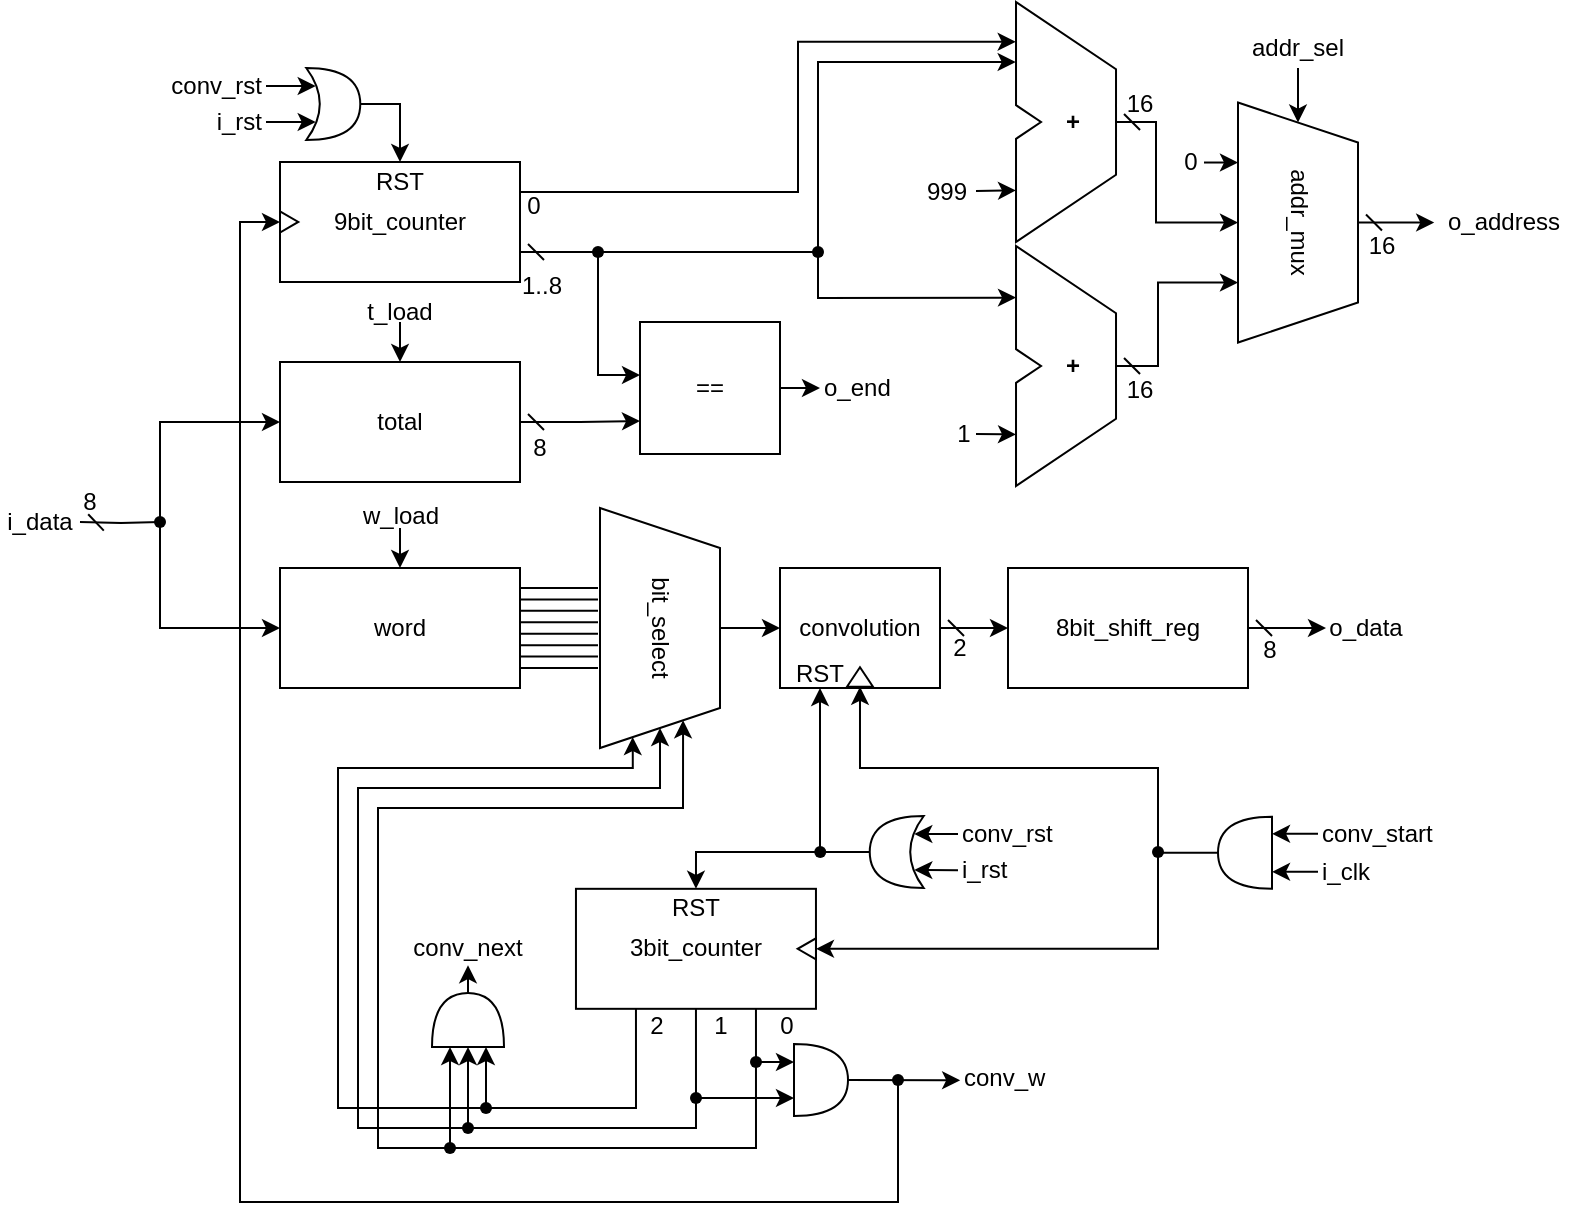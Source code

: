 <mxfile version="16.5.1" type="device" pages="2"><diagram id="H4VAgWWVeAUZoj3Tikvj" name="Datapath"><mxGraphModel dx="1886" dy="929" grid="1" gridSize="10" guides="1" tooltips="1" connect="1" arrows="1" fold="1" page="1" pageScale="1" pageWidth="1169" pageHeight="827" math="0" shadow="0"><root><mxCell id="t_H6dL8Vl4oUM1RxUbym-0"/><mxCell id="t_H6dL8Vl4oUM1RxUbym-1" parent="t_H6dL8Vl4oUM1RxUbym-0"/><mxCell id="ZTVoT3UveNZGkRPQj7ju-9" style="edgeStyle=orthogonalEdgeStyle;rounded=0;orthogonalLoop=1;jettySize=auto;html=1;exitX=1;exitY=0.5;exitDx=0;exitDy=0;exitPerimeter=0;entryX=0.75;entryY=1;entryDx=0;entryDy=0;startArrow=dash;startFill=0;" parent="t_H6dL8Vl4oUM1RxUbym-1" source="N_eZsPoS-rUB6vPYUfoV-50" target="N_eZsPoS-rUB6vPYUfoV-67" edge="1"><mxGeometry relative="1" as="geometry"><Array as="points"><mxPoint x="700" y="462"/><mxPoint x="700" y="420"/></Array></mxGeometry></mxCell><mxCell id="N_eZsPoS-rUB6vPYUfoV-50" value="+" style="shape=stencil(rZTtDoIgFIavhr+NDy3/Nqr7IKNkETgwq7sPxVpqupQ253beow8fe3YAoTZjOQcYZoBsAMYIQvd29c3XUVMym/O08FnJjGB7yX3HFkaf+U0cigYhVMaNKKou2QK4dt9UD6GpVspBhFa21fnoOxgTyv0L7x7WLP9oVQDv5gIWGMXhkFUSDEEzAIu4s49kOZ2CumfB4YwZt9FF4OQfF4Ki7xRCXTLkH6F7lp5PRl/V4evaOavc7jVe7Ysu+SxjXwAp1CAgItMJqI2IgzcRr0IJ77kyBRG1GeOm/oQYt+ztmtSWj7jo8p4SdTrgEaFHbfiIYEchpZ+jQ+72AHXqh3cdPAE=);whiteSpace=wrap;html=1;spacingLeft=7;fontStyle=1;rotation=0;" parent="t_H6dL8Vl4oUM1RxUbym-1" vertex="1"><mxGeometry x="629.01" y="402" width="50" height="120" as="geometry"/></mxCell><mxCell id="N_eZsPoS-rUB6vPYUfoV-58" value="1" style="text;html=1;strokeColor=none;fillColor=none;align=center;verticalAlign=middle;whiteSpace=wrap;rounded=0;sketch=0;" parent="t_H6dL8Vl4oUM1RxUbym-1" vertex="1"><mxGeometry x="597" y="486" width="12" height="20" as="geometry"/></mxCell><mxCell id="FY6GpwYyWeBH02KwFRoT-124" style="edgeStyle=orthogonalEdgeStyle;rounded=0;orthogonalLoop=1;jettySize=auto;html=1;exitX=1;exitY=0.5;exitDx=0;exitDy=0;entryX=0;entryY=0.75;entryDx=0;entryDy=0;startArrow=dash;startFill=0;endArrow=classic;endFill=1;elbow=vertical;" parent="t_H6dL8Vl4oUM1RxUbym-1" source="N_eZsPoS-rUB6vPYUfoV-62" target="N_eZsPoS-rUB6vPYUfoV-132" edge="1"><mxGeometry relative="1" as="geometry"/></mxCell><mxCell id="N_eZsPoS-rUB6vPYUfoV-62" value="total" style="rounded=0;whiteSpace=wrap;html=1;sketch=0;glass=0;" parent="t_H6dL8Vl4oUM1RxUbym-1" vertex="1"><mxGeometry x="261" y="460" width="120" height="60" as="geometry"/></mxCell><mxCell id="N_eZsPoS-rUB6vPYUfoV-71" style="edgeStyle=orthogonalEdgeStyle;rounded=0;sketch=0;orthogonalLoop=1;jettySize=auto;html=1;exitX=0.5;exitY=0;exitDx=0;exitDy=0;entryX=0;entryY=0.5;entryDx=0;entryDy=0;startArrow=dash;startFill=0;endArrow=classic;endFill=1;" parent="t_H6dL8Vl4oUM1RxUbym-1" source="N_eZsPoS-rUB6vPYUfoV-67" target="N_eZsPoS-rUB6vPYUfoV-101" edge="1"><mxGeometry relative="1" as="geometry"><mxPoint x="863.13" y="345.26" as="targetPoint"/></mxGeometry></mxCell><mxCell id="N_eZsPoS-rUB6vPYUfoV-67" value="addr_mux" style="shape=trapezoid;perimeter=trapezoidPerimeter;fixedSize=1;rounded=0;sketch=0;rotation=90;html=1;whiteSpace=wrap;verticalAlign=middle;" parent="t_H6dL8Vl4oUM1RxUbym-1" vertex="1"><mxGeometry x="710" y="360.26" width="120" height="60" as="geometry"/></mxCell><mxCell id="N_eZsPoS-rUB6vPYUfoV-72" value="16" style="text;html=1;strokeColor=none;fillColor=none;align=center;verticalAlign=middle;whiteSpace=wrap;rounded=0;sketch=0;" parent="t_H6dL8Vl4oUM1RxUbym-1" vertex="1"><mxGeometry x="801.5" y="392" width="20" height="20" as="geometry"/></mxCell><mxCell id="N_eZsPoS-rUB6vPYUfoV-82" value="8" style="text;html=1;strokeColor=none;fillColor=none;align=center;verticalAlign=middle;whiteSpace=wrap;rounded=0;sketch=0;" parent="t_H6dL8Vl4oUM1RxUbym-1" vertex="1"><mxGeometry x="161" y="520" width="10" height="20" as="geometry"/></mxCell><mxCell id="BcXsJFJcy9o4sBfU8_Bw-8" style="edgeStyle=orthogonalEdgeStyle;rounded=0;orthogonalLoop=1;jettySize=auto;html=1;exitX=0.5;exitY=1;exitDx=0;exitDy=0;entryX=0.5;entryY=0;entryDx=0;entryDy=0;endArrow=classic;endFill=1;" parent="t_H6dL8Vl4oUM1RxUbym-1" source="N_eZsPoS-rUB6vPYUfoV-83" target="N_eZsPoS-rUB6vPYUfoV-62" edge="1"><mxGeometry relative="1" as="geometry"/></mxCell><mxCell id="N_eZsPoS-rUB6vPYUfoV-83" value="t_load" style="text;html=1;align=center;verticalAlign=middle;whiteSpace=wrap;rounded=0;" parent="t_H6dL8Vl4oUM1RxUbym-1" vertex="1"><mxGeometry x="291" y="430" width="60" height="10" as="geometry"/></mxCell><mxCell id="N_eZsPoS-rUB6vPYUfoV-101" value="o_address" style="text;html=1;strokeColor=none;fillColor=none;align=center;verticalAlign=middle;whiteSpace=wrap;rounded=0;sketch=0;" parent="t_H6dL8Vl4oUM1RxUbym-1" vertex="1"><mxGeometry x="838.13" y="380" width="70" height="20" as="geometry"/></mxCell><mxCell id="N_eZsPoS-rUB6vPYUfoV-107" value="" style="endArrow=classic;html=1;rounded=0;sketch=0;entryX=0;entryY=0.785;entryDx=0;entryDy=0;entryPerimeter=0;exitX=1;exitY=0.5;exitDx=0;exitDy=0;" parent="t_H6dL8Vl4oUM1RxUbym-1" source="N_eZsPoS-rUB6vPYUfoV-58" target="N_eZsPoS-rUB6vPYUfoV-50" edge="1"><mxGeometry width="50" height="50" relative="1" as="geometry"><mxPoint x="469" y="328" as="sourcePoint"/><mxPoint x="550" y="278" as="targetPoint"/></mxGeometry></mxCell><mxCell id="N_eZsPoS-rUB6vPYUfoV-112" value="word" style="rounded=0;whiteSpace=wrap;html=1;sketch=0;" parent="t_H6dL8Vl4oUM1RxUbym-1" vertex="1"><mxGeometry x="261" y="563" width="120" height="60" as="geometry"/></mxCell><mxCell id="N_eZsPoS-rUB6vPYUfoV-122" style="edgeStyle=orthogonalEdgeStyle;rounded=0;sketch=0;orthogonalLoop=1;jettySize=auto;html=1;startArrow=dash;startFill=0;endArrow=none;endFill=0;" parent="t_H6dL8Vl4oUM1RxUbym-1" edge="1"><mxGeometry relative="1" as="geometry"><mxPoint x="161" y="540" as="sourcePoint"/><mxPoint x="201" y="540" as="targetPoint"/></mxGeometry></mxCell><mxCell id="N_eZsPoS-rUB6vPYUfoV-115" value="i_data" style="text;html=1;strokeColor=none;fillColor=none;align=center;verticalAlign=middle;whiteSpace=wrap;rounded=0;sketch=0;" parent="t_H6dL8Vl4oUM1RxUbym-1" vertex="1"><mxGeometry x="121" y="530" width="40" height="20" as="geometry"/></mxCell><mxCell id="BcXsJFJcy9o4sBfU8_Bw-9" style="edgeStyle=orthogonalEdgeStyle;rounded=0;orthogonalLoop=1;jettySize=auto;html=1;exitX=0.5;exitY=1;exitDx=0;exitDy=0;entryX=0.5;entryY=0;entryDx=0;entryDy=0;endArrow=classic;endFill=1;" parent="t_H6dL8Vl4oUM1RxUbym-1" source="N_eZsPoS-rUB6vPYUfoV-116" target="N_eZsPoS-rUB6vPYUfoV-112" edge="1"><mxGeometry relative="1" as="geometry"/></mxCell><mxCell id="N_eZsPoS-rUB6vPYUfoV-116" value="w_load" style="text;html=1;align=center;verticalAlign=middle;whiteSpace=wrap;rounded=0;" parent="t_H6dL8Vl4oUM1RxUbym-1" vertex="1"><mxGeometry x="288.5" y="530" width="65" height="13" as="geometry"/></mxCell><mxCell id="N_eZsPoS-rUB6vPYUfoV-125" value="" style="endArrow=classic;html=1;rounded=0;sketch=0;entryX=0;entryY=0.5;entryDx=0;entryDy=0;edgeStyle=orthogonalEdgeStyle;" parent="t_H6dL8Vl4oUM1RxUbym-1" target="N_eZsPoS-rUB6vPYUfoV-62" edge="1"><mxGeometry width="50" height="50" relative="1" as="geometry"><mxPoint x="201" y="540" as="sourcePoint"/><mxPoint x="511" y="480" as="targetPoint"/><Array as="points"><mxPoint x="201" y="490"/></Array></mxGeometry></mxCell><mxCell id="N_eZsPoS-rUB6vPYUfoV-126" value="" style="endArrow=classic;html=1;rounded=0;sketch=0;entryX=0;entryY=0.5;entryDx=0;entryDy=0;edgeStyle=orthogonalEdgeStyle;" parent="t_H6dL8Vl4oUM1RxUbym-1" target="N_eZsPoS-rUB6vPYUfoV-112" edge="1"><mxGeometry width="50" height="50" relative="1" as="geometry"><mxPoint x="201" y="540" as="sourcePoint"/><mxPoint x="381" y="500" as="targetPoint"/><Array as="points"><mxPoint x="201" y="593"/></Array></mxGeometry></mxCell><mxCell id="N_eZsPoS-rUB6vPYUfoV-127" value="" style="ellipse;whiteSpace=wrap;html=1;aspect=fixed;rounded=0;sketch=0;strokeColor=none;connectable=0;fillColor=#000000;" parent="t_H6dL8Vl4oUM1RxUbym-1" vertex="1"><mxGeometry x="198" y="537" width="6" height="6" as="geometry"/></mxCell><mxCell id="ZTVoT3UveNZGkRPQj7ju-10" style="edgeStyle=orthogonalEdgeStyle;rounded=0;orthogonalLoop=1;jettySize=auto;html=1;exitX=1;exitY=0.5;exitDx=0;exitDy=0;entryX=0;entryY=0.5;entryDx=0;entryDy=0;startArrow=none;startFill=0;" parent="t_H6dL8Vl4oUM1RxUbym-1" source="N_eZsPoS-rUB6vPYUfoV-132" target="N_eZsPoS-rUB6vPYUfoV-136" edge="1"><mxGeometry relative="1" as="geometry"/></mxCell><mxCell id="N_eZsPoS-rUB6vPYUfoV-132" value="==" style="rounded=0;whiteSpace=wrap;html=1;sketch=0;verticalAlign=middle;align=center;spacingRight=0;spacingLeft=0;" parent="t_H6dL8Vl4oUM1RxUbym-1" vertex="1"><mxGeometry x="441" y="440" width="70" height="66" as="geometry"/></mxCell><mxCell id="N_eZsPoS-rUB6vPYUfoV-136" value="o_end" style="text;html=1;strokeColor=none;fillColor=none;align=left;verticalAlign=middle;whiteSpace=wrap;rounded=0;sketch=0;" parent="t_H6dL8Vl4oUM1RxUbym-1" vertex="1"><mxGeometry x="531" y="467" width="39.01" height="12" as="geometry"/></mxCell><mxCell id="l9-NlvAzsb2n3zg8TA1f-36" style="edgeStyle=orthogonalEdgeStyle;rounded=0;sketch=0;orthogonalLoop=1;jettySize=auto;html=1;exitX=1;exitY=0.5;exitDx=0;exitDy=0;entryX=0;entryY=0.5;entryDx=0;entryDy=0;startArrow=dash;startFill=0;" parent="t_H6dL8Vl4oUM1RxUbym-1" source="N_eZsPoS-rUB6vPYUfoV-137" target="zvbb7C-uK8oamRMj8iCS-0" edge="1"><mxGeometry relative="1" as="geometry"><mxPoint x="660.64" y="428.56" as="targetPoint"/></mxGeometry></mxCell><mxCell id="N_eZsPoS-rUB6vPYUfoV-137" value="convolution" style="rounded=0;whiteSpace=wrap;html=1;sketch=0;" parent="t_H6dL8Vl4oUM1RxUbym-1" vertex="1"><mxGeometry x="511" y="563" width="80" height="60" as="geometry"/></mxCell><mxCell id="N_eZsPoS-rUB6vPYUfoV-147" style="edgeStyle=orthogonalEdgeStyle;curved=0;rounded=1;sketch=0;orthogonalLoop=1;jettySize=auto;html=1;exitX=0.5;exitY=0;exitDx=0;exitDy=0;entryX=0;entryY=0.5;entryDx=0;entryDy=0;startArrow=none;startFill=0;" parent="t_H6dL8Vl4oUM1RxUbym-1" source="N_eZsPoS-rUB6vPYUfoV-139" target="N_eZsPoS-rUB6vPYUfoV-137" edge="1"><mxGeometry relative="1" as="geometry"/></mxCell><mxCell id="N_eZsPoS-rUB6vPYUfoV-139" value="bit_select" style="shape=trapezoid;perimeter=trapezoidPerimeter;whiteSpace=wrap;html=1;fixedSize=1;rounded=0;sketch=0;rotation=90;" parent="t_H6dL8Vl4oUM1RxUbym-1" vertex="1"><mxGeometry x="391" y="563" width="120" height="60" as="geometry"/></mxCell><mxCell id="N_eZsPoS-rUB6vPYUfoV-160" value="o_data" style="text;html=1;strokeColor=none;fillColor=none;align=center;verticalAlign=middle;whiteSpace=wrap;rounded=0;glass=0;sketch=0;rotation=0;" parent="t_H6dL8Vl4oUM1RxUbym-1" vertex="1"><mxGeometry x="784" y="586.75" width="40" height="12.5" as="geometry"/></mxCell><mxCell id="l9-NlvAzsb2n3zg8TA1f-37" value="2" style="text;html=1;strokeColor=none;fillColor=none;align=center;verticalAlign=middle;whiteSpace=wrap;rounded=0;sketch=0;" parent="t_H6dL8Vl4oUM1RxUbym-1" vertex="1"><mxGeometry x="591" y="593" width="20" height="20" as="geometry"/></mxCell><mxCell id="FY6GpwYyWeBH02KwFRoT-20" value="" style="verticalLabelPosition=bottom;shadow=0;dashed=0;align=center;html=1;verticalAlign=top;shape=mxgraph.electrical.transmission.8_line_bus;" parent="t_H6dL8Vl4oUM1RxUbym-1" vertex="1"><mxGeometry x="381" y="573" width="39" height="40" as="geometry"/></mxCell><mxCell id="BcXsJFJcy9o4sBfU8_Bw-5" style="edgeStyle=orthogonalEdgeStyle;rounded=0;orthogonalLoop=1;jettySize=auto;html=1;exitX=0;exitY=0.5;exitDx=0;exitDy=0;entryX=0;entryY=0.75;entryDx=0;entryDy=0;entryPerimeter=0;endArrow=classic;endFill=1;" parent="t_H6dL8Vl4oUM1RxUbym-1" source="FY6GpwYyWeBH02KwFRoT-24" target="QdavnZ45adX468jdsPEh-3" edge="1"><mxGeometry relative="1" as="geometry"><mxPoint x="759.99" y="694.4" as="targetPoint"/></mxGeometry></mxCell><mxCell id="FY6GpwYyWeBH02KwFRoT-24" value="conv_start" style="text;html=1;strokeColor=none;fillColor=none;align=left;verticalAlign=middle;whiteSpace=wrap;rounded=0;" parent="t_H6dL8Vl4oUM1RxUbym-1" vertex="1"><mxGeometry x="780" y="688.4" width="70" height="15" as="geometry"/></mxCell><mxCell id="FY6GpwYyWeBH02KwFRoT-106" style="edgeStyle=orthogonalEdgeStyle;rounded=0;orthogonalLoop=1;jettySize=auto;html=1;exitX=0.25;exitY=1;exitDx=0;exitDy=0;entryX=1;entryY=0.75;entryDx=0;entryDy=0;startArrow=none;startFill=0;endArrow=classic;endFill=1;elbow=vertical;" parent="t_H6dL8Vl4oUM1RxUbym-1" source="xO5H4jU_orLb0LmkwQVL-0" target="N_eZsPoS-rUB6vPYUfoV-139" edge="1"><mxGeometry relative="1" as="geometry"><mxPoint x="306" y="953" as="sourcePoint"/><mxPoint x="171" y="853" as="targetPoint"/><Array as="points"><mxPoint x="439" y="833"/><mxPoint x="290" y="833"/><mxPoint x="290" y="663"/><mxPoint x="437" y="663"/></Array></mxGeometry></mxCell><mxCell id="FY6GpwYyWeBH02KwFRoT-48" value="" style="triangle;whiteSpace=wrap;html=1;rotation=-90;" parent="t_H6dL8Vl4oUM1RxUbym-1" vertex="1"><mxGeometry x="546.12" y="611" width="9.75" height="13" as="geometry"/></mxCell><mxCell id="BcXsJFJcy9o4sBfU8_Bw-6" style="edgeStyle=orthogonalEdgeStyle;rounded=0;orthogonalLoop=1;jettySize=auto;html=1;exitX=0;exitY=0.5;exitDx=0;exitDy=0;entryX=0;entryY=0.25;entryDx=0;entryDy=0;entryPerimeter=0;endArrow=classic;endFill=1;" parent="t_H6dL8Vl4oUM1RxUbym-1" source="FY6GpwYyWeBH02KwFRoT-49" target="QdavnZ45adX468jdsPEh-3" edge="1"><mxGeometry relative="1" as="geometry"><mxPoint x="759.99" y="714.4" as="targetPoint"/></mxGeometry></mxCell><mxCell id="FY6GpwYyWeBH02KwFRoT-49" value="i_clk" style="text;html=1;strokeColor=none;fillColor=none;align=left;verticalAlign=middle;whiteSpace=wrap;rounded=0;" parent="t_H6dL8Vl4oUM1RxUbym-1" vertex="1"><mxGeometry x="780" y="706.4" width="33" height="17" as="geometry"/></mxCell><mxCell id="FY6GpwYyWeBH02KwFRoT-64" value="conv_w" style="text;html=1;strokeColor=none;fillColor=none;align=left;verticalAlign=middle;whiteSpace=wrap;rounded=0;" parent="t_H6dL8Vl4oUM1RxUbym-1" vertex="1"><mxGeometry x="601" y="810" width="74" height="15" as="geometry"/></mxCell><mxCell id="BcXsJFJcy9o4sBfU8_Bw-4" style="edgeStyle=orthogonalEdgeStyle;rounded=0;orthogonalLoop=1;jettySize=auto;html=1;entryX=0.5;entryY=1;entryDx=0;entryDy=0;endArrow=classic;endFill=1;exitX=1;exitY=0.5;exitDx=0;exitDy=0;exitPerimeter=0;" parent="t_H6dL8Vl4oUM1RxUbym-1" source="QdavnZ45adX468jdsPEh-11" target="FY6GpwYyWeBH02KwFRoT-76" edge="1"><mxGeometry relative="1" as="geometry"><mxPoint x="355" y="763" as="sourcePoint"/></mxGeometry></mxCell><mxCell id="FY6GpwYyWeBH02KwFRoT-71" value="" style="ellipse;whiteSpace=wrap;html=1;aspect=fixed;rounded=0;sketch=0;strokeColor=none;fillColor=#000000;connectable=0;" parent="t_H6dL8Vl4oUM1RxUbym-1" vertex="1"><mxGeometry x="343" y="850" width="6" height="6" as="geometry"/></mxCell><mxCell id="FY6GpwYyWeBH02KwFRoT-72" value="" style="ellipse;whiteSpace=wrap;html=1;aspect=fixed;rounded=0;sketch=0;strokeColor=none;fillColor=#000000;connectable=0;" parent="t_H6dL8Vl4oUM1RxUbym-1" vertex="1"><mxGeometry x="361" y="830" width="6" height="6" as="geometry"/></mxCell><mxCell id="FY6GpwYyWeBH02KwFRoT-76" value="conv_next" style="text;html=1;strokeColor=none;fillColor=none;align=center;verticalAlign=middle;whiteSpace=wrap;rounded=0;" parent="t_H6dL8Vl4oUM1RxUbym-1" vertex="1"><mxGeometry x="310" y="745.2" width="90" height="16.41" as="geometry"/></mxCell><mxCell id="FY6GpwYyWeBH02KwFRoT-87" value="conv_rst" style="text;html=1;strokeColor=none;fillColor=none;align=left;verticalAlign=middle;whiteSpace=wrap;rounded=0;" parent="t_H6dL8Vl4oUM1RxUbym-1" vertex="1"><mxGeometry x="600" y="690" width="70.01" height="12" as="geometry"/></mxCell><mxCell id="FY6GpwYyWeBH02KwFRoT-96" value="0" style="text;html=1;strokeColor=none;fillColor=none;align=center;verticalAlign=middle;whiteSpace=wrap;rounded=0;" parent="t_H6dL8Vl4oUM1RxUbym-1" vertex="1"><mxGeometry x="710" y="350.26" width="13" height="20" as="geometry"/></mxCell><mxCell id="FY6GpwYyWeBH02KwFRoT-97" value="" style="endArrow=classic;html=1;rounded=0;elbow=vertical;exitX=1;exitY=0.5;exitDx=0;exitDy=0;entryX=0.25;entryY=1;entryDx=0;entryDy=0;" parent="t_H6dL8Vl4oUM1RxUbym-1" source="FY6GpwYyWeBH02KwFRoT-96" target="N_eZsPoS-rUB6vPYUfoV-67" edge="1"><mxGeometry width="50" height="50" relative="1" as="geometry"><mxPoint x="698.13" y="460.26" as="sourcePoint"/><mxPoint x="748.13" y="410.26" as="targetPoint"/></mxGeometry></mxCell><mxCell id="BcXsJFJcy9o4sBfU8_Bw-12" style="edgeStyle=orthogonalEdgeStyle;rounded=0;orthogonalLoop=1;jettySize=auto;html=1;exitX=0.5;exitY=1;exitDx=0;exitDy=0;entryX=0;entryY=0.5;entryDx=0;entryDy=0;endArrow=classic;endFill=1;" parent="t_H6dL8Vl4oUM1RxUbym-1" source="FY6GpwYyWeBH02KwFRoT-98" target="N_eZsPoS-rUB6vPYUfoV-67" edge="1"><mxGeometry relative="1" as="geometry"/></mxCell><mxCell id="FY6GpwYyWeBH02KwFRoT-98" value="addr_sel" style="text;html=1;strokeColor=none;fillColor=none;align=center;verticalAlign=middle;whiteSpace=wrap;rounded=0;" parent="t_H6dL8Vl4oUM1RxUbym-1" vertex="1"><mxGeometry x="732" y="293" width="76" height="20" as="geometry"/></mxCell><mxCell id="FY6GpwYyWeBH02KwFRoT-113" style="rounded=0;orthogonalLoop=1;jettySize=auto;html=1;entryX=0.001;entryY=0.609;entryDx=0;entryDy=0;startArrow=none;startFill=0;endArrow=classic;endFill=1;elbow=vertical;exitX=1;exitY=0.5;exitDx=0;exitDy=0;exitPerimeter=0;entryPerimeter=0;" parent="t_H6dL8Vl4oUM1RxUbym-1" source="QdavnZ45adX468jdsPEh-10" target="FY6GpwYyWeBH02KwFRoT-64" edge="1"><mxGeometry relative="1" as="geometry"><mxPoint x="560" y="818" as="sourcePoint"/></mxGeometry></mxCell><mxCell id="FY6GpwYyWeBH02KwFRoT-141" value="8" style="text;html=1;strokeColor=none;fillColor=none;align=center;verticalAlign=middle;whiteSpace=wrap;rounded=0;sketch=0;" parent="t_H6dL8Vl4oUM1RxUbym-1" vertex="1"><mxGeometry x="381" y="493" width="20" height="20" as="geometry"/></mxCell><mxCell id="zvbb7C-uK8oamRMj8iCS-1" style="edgeStyle=orthogonalEdgeStyle;rounded=0;orthogonalLoop=1;jettySize=auto;html=1;exitX=1;exitY=0.5;exitDx=0;exitDy=0;startArrow=dash;startFill=0;" parent="t_H6dL8Vl4oUM1RxUbym-1" source="zvbb7C-uK8oamRMj8iCS-0" target="N_eZsPoS-rUB6vPYUfoV-160" edge="1"><mxGeometry relative="1" as="geometry"/></mxCell><mxCell id="zvbb7C-uK8oamRMj8iCS-0" value="8bit_shift_reg" style="rounded=0;whiteSpace=wrap;html=1;" parent="t_H6dL8Vl4oUM1RxUbym-1" vertex="1"><mxGeometry x="625" y="563" width="120" height="60" as="geometry"/></mxCell><mxCell id="zvbb7C-uK8oamRMj8iCS-2" value="8" style="text;html=1;strokeColor=none;fillColor=none;align=center;verticalAlign=middle;whiteSpace=wrap;rounded=0;sketch=0;" parent="t_H6dL8Vl4oUM1RxUbym-1" vertex="1"><mxGeometry x="752" y="597.25" width="8" height="13.75" as="geometry"/></mxCell><mxCell id="xO5H4jU_orLb0LmkwQVL-0" value="3bit_counter" style="rounded=0;whiteSpace=wrap;html=1;" parent="t_H6dL8Vl4oUM1RxUbym-1" vertex="1"><mxGeometry x="408.98" y="723.41" width="120" height="60" as="geometry"/></mxCell><mxCell id="xO5H4jU_orLb0LmkwQVL-1" value="RST" style="text;html=1;strokeColor=none;fillColor=none;align=center;verticalAlign=middle;whiteSpace=wrap;rounded=0;" parent="t_H6dL8Vl4oUM1RxUbym-1" vertex="1"><mxGeometry x="454" y="725" width="30" height="16" as="geometry"/></mxCell><mxCell id="xO5H4jU_orLb0LmkwQVL-2" value="" style="triangle;whiteSpace=wrap;html=1;rotation=-180;" parent="t_H6dL8Vl4oUM1RxUbym-1" vertex="1"><mxGeometry x="519.84" y="748.14" width="9.14" height="10.53" as="geometry"/></mxCell><mxCell id="xO5H4jU_orLb0LmkwQVL-9" value="" style="endArrow=classic;html=1;rounded=0;exitX=0.75;exitY=1;exitDx=0;exitDy=0;entryX=1;entryY=0.25;entryDx=0;entryDy=0;endFill=1;edgeStyle=orthogonalEdgeStyle;" parent="t_H6dL8Vl4oUM1RxUbym-1" source="xO5H4jU_orLb0LmkwQVL-0" target="N_eZsPoS-rUB6vPYUfoV-139" edge="1"><mxGeometry width="50" height="50" relative="1" as="geometry"><mxPoint x="530.59" y="863" as="sourcePoint"/><mxPoint x="336" y="963" as="targetPoint"/><Array as="points"><mxPoint x="499" y="853"/><mxPoint x="310" y="853"/><mxPoint x="310" y="683"/><mxPoint x="463" y="683"/></Array></mxGeometry></mxCell><mxCell id="xO5H4jU_orLb0LmkwQVL-10" value="" style="endArrow=classic;html=1;rounded=0;exitX=0.5;exitY=1;exitDx=0;exitDy=0;entryX=1;entryY=0.5;entryDx=0;entryDy=0;endFill=1;edgeStyle=orthogonalEdgeStyle;" parent="t_H6dL8Vl4oUM1RxUbym-1" source="xO5H4jU_orLb0LmkwQVL-0" target="N_eZsPoS-rUB6vPYUfoV-139" edge="1"><mxGeometry width="50" height="50" relative="1" as="geometry"><mxPoint x="488.91" y="843.41" as="sourcePoint"/><mxPoint x="336" y="943" as="targetPoint"/><Array as="points"><mxPoint x="469" y="843"/><mxPoint x="300" y="843"/><mxPoint x="300" y="673"/><mxPoint x="451" y="673"/></Array></mxGeometry></mxCell><mxCell id="xO5H4jU_orLb0LmkwQVL-11" value="1" style="text;html=1;strokeColor=none;fillColor=none;align=center;verticalAlign=middle;whiteSpace=wrap;rounded=0;" parent="t_H6dL8Vl4oUM1RxUbym-1" vertex="1"><mxGeometry x="476.98" y="787" width="9" height="9.59" as="geometry"/></mxCell><mxCell id="xO5H4jU_orLb0LmkwQVL-12" value="0" style="text;html=1;strokeColor=none;fillColor=none;align=center;verticalAlign=middle;whiteSpace=wrap;rounded=0;" parent="t_H6dL8Vl4oUM1RxUbym-1" vertex="1"><mxGeometry x="509.97" y="787" width="9" height="9.59" as="geometry"/></mxCell><mxCell id="xO5H4jU_orLb0LmkwQVL-13" value="" style="ellipse;whiteSpace=wrap;html=1;aspect=fixed;rounded=0;sketch=0;strokeColor=none;fillColor=#000000;connectable=0;" parent="t_H6dL8Vl4oUM1RxUbym-1" vertex="1"><mxGeometry x="496" y="807" width="6" height="6" as="geometry"/></mxCell><mxCell id="xO5H4jU_orLb0LmkwQVL-15" value="" style="endArrow=classic;html=1;rounded=0;entryX=0;entryY=0.25;entryDx=0;entryDy=0;entryPerimeter=0;" parent="t_H6dL8Vl4oUM1RxUbym-1" target="QdavnZ45adX468jdsPEh-10" edge="1"><mxGeometry width="50" height="50" relative="1" as="geometry"><mxPoint x="500" y="810" as="sourcePoint"/><mxPoint x="510" y="809" as="targetPoint"/></mxGeometry></mxCell><mxCell id="xO5H4jU_orLb0LmkwQVL-16" value="" style="endArrow=classic;html=1;rounded=0;entryX=0;entryY=0.75;entryDx=0;entryDy=0;entryPerimeter=0;" parent="t_H6dL8Vl4oUM1RxUbym-1" target="QdavnZ45adX468jdsPEh-10" edge="1"><mxGeometry width="50" height="50" relative="1" as="geometry"><mxPoint x="470" y="828" as="sourcePoint"/><mxPoint x="510" y="829" as="targetPoint"/></mxGeometry></mxCell><mxCell id="xO5H4jU_orLb0LmkwQVL-17" value="" style="ellipse;whiteSpace=wrap;html=1;aspect=fixed;rounded=0;sketch=0;strokeColor=none;fillColor=#000000;connectable=0;" parent="t_H6dL8Vl4oUM1RxUbym-1" vertex="1"><mxGeometry x="466" y="825" width="6" height="6" as="geometry"/></mxCell><mxCell id="xO5H4jU_orLb0LmkwQVL-21" value="" style="ellipse;whiteSpace=wrap;html=1;aspect=fixed;rounded=0;sketch=0;strokeColor=none;fillColor=#000000;connectable=0;" parent="t_H6dL8Vl4oUM1RxUbym-1" vertex="1"><mxGeometry x="352" y="840" width="6" height="6" as="geometry"/></mxCell><mxCell id="xO5H4jU_orLb0LmkwQVL-30" style="edgeStyle=orthogonalEdgeStyle;rounded=0;orthogonalLoop=1;jettySize=auto;html=1;startArrow=none;startFill=0;endArrow=classic;endFill=1;exitX=1;exitY=0.25;exitDx=0;exitDy=0;entryX=-0.003;entryY=0.166;entryDx=0;entryDy=0;entryPerimeter=0;" parent="t_H6dL8Vl4oUM1RxUbym-1" source="xO5H4jU_orLb0LmkwQVL-26" target="xO5H4jU_orLb0LmkwQVL-34" edge="1"><mxGeometry relative="1" as="geometry"><mxPoint x="620" y="280" as="targetPoint"/><mxPoint x="392.5" y="374.25" as="sourcePoint"/><Array as="points"><mxPoint x="520" y="375"/><mxPoint x="520" y="300"/></Array></mxGeometry></mxCell><mxCell id="xO5H4jU_orLb0LmkwQVL-26" value="9bit_counter" style="rounded=0;whiteSpace=wrap;html=1;" parent="t_H6dL8Vl4oUM1RxUbym-1" vertex="1"><mxGeometry x="261" y="360" width="120" height="60" as="geometry"/></mxCell><mxCell id="xO5H4jU_orLb0LmkwQVL-28" value="" style="endArrow=classic;html=1;rounded=0;exitX=1;exitY=0.75;exitDx=0;exitDy=0;startArrow=dash;startFill=0;entryX=0;entryY=0.25;entryDx=0;entryDy=0;edgeStyle=orthogonalEdgeStyle;" parent="t_H6dL8Vl4oUM1RxUbym-1" source="xO5H4jU_orLb0LmkwQVL-26" edge="1"><mxGeometry width="50" height="50" relative="1" as="geometry"><mxPoint x="450" y="484" as="sourcePoint"/><mxPoint x="441" y="466.5" as="targetPoint"/><Array as="points"><mxPoint x="420" y="405"/><mxPoint x="420" y="467"/></Array></mxGeometry></mxCell><mxCell id="xO5H4jU_orLb0LmkwQVL-29" value="1..8" style="text;html=1;strokeColor=none;fillColor=none;align=center;verticalAlign=middle;whiteSpace=wrap;rounded=0;" parent="t_H6dL8Vl4oUM1RxUbym-1" vertex="1"><mxGeometry x="381.5" y="413.75" width="20" height="17" as="geometry"/></mxCell><mxCell id="xO5H4jU_orLb0LmkwQVL-31" value="0" style="text;html=1;strokeColor=none;fillColor=none;align=center;verticalAlign=middle;whiteSpace=wrap;rounded=0;" parent="t_H6dL8Vl4oUM1RxUbym-1" vertex="1"><mxGeometry x="383" y="377" width="10" height="10" as="geometry"/></mxCell><mxCell id="xO5H4jU_orLb0LmkwQVL-32" value="" style="ellipse;whiteSpace=wrap;html=1;aspect=fixed;rounded=0;sketch=0;strokeColor=none;fillColor=#000000;connectable=0;" parent="t_H6dL8Vl4oUM1RxUbym-1" vertex="1"><mxGeometry x="417" y="402" width="6" height="6" as="geometry"/></mxCell><mxCell id="ZTVoT3UveNZGkRPQj7ju-4" style="edgeStyle=orthogonalEdgeStyle;rounded=0;orthogonalLoop=1;jettySize=auto;html=1;exitX=1;exitY=0.5;exitDx=0;exitDy=0;exitPerimeter=0;entryX=0.5;entryY=1;entryDx=0;entryDy=0;startArrow=dash;startFill=0;" parent="t_H6dL8Vl4oUM1RxUbym-1" source="xO5H4jU_orLb0LmkwQVL-34" target="N_eZsPoS-rUB6vPYUfoV-67" edge="1"><mxGeometry relative="1" as="geometry"><Array as="points"><mxPoint x="699" y="340"/><mxPoint x="699" y="390"/></Array></mxGeometry></mxCell><mxCell id="xO5H4jU_orLb0LmkwQVL-34" value="+" style="shape=stencil(rZTtDoIgFIavhr+NDy3/Nqr7IKNkETgwq7sPxVpqupQ253beow8fe3YAoTZjOQcYZoBsAMYIQvd29c3XUVMym/O08FnJjGB7yX3HFkaf+U0cigYhVMaNKKou2QK4dt9UD6GpVspBhFa21fnoOxgTyv0L7x7WLP9oVQDv5gIWGMXhkFUSDEEzAIu4s49kOZ2CumfB4YwZt9FF4OQfF4Ki7xRCXTLkH6F7lp5PRl/V4evaOavc7jVe7Ysu+SxjXwAp1CAgItMJqI2IgzcRr0IJ77kyBRG1GeOm/oQYt+ztmtSWj7jo8p4SdTrgEaFHbfiIYEchpZ+jQ+72AHXqh3cdPAE=);whiteSpace=wrap;html=1;spacingLeft=7;fontStyle=1;rotation=0;" parent="t_H6dL8Vl4oUM1RxUbym-1" vertex="1"><mxGeometry x="629.01" y="280" width="50" height="120" as="geometry"/></mxCell><mxCell id="xO5H4jU_orLb0LmkwQVL-35" value="" style="endArrow=classic;html=1;rounded=0;edgeStyle=orthogonalEdgeStyle;entryX=-0.003;entryY=0.25;entryDx=0;entryDy=0;entryPerimeter=0;" parent="t_H6dL8Vl4oUM1RxUbym-1" target="xO5H4jU_orLb0LmkwQVL-34" edge="1"><mxGeometry width="50" height="50" relative="1" as="geometry"><mxPoint x="530" y="404" as="sourcePoint"/><mxPoint x="610" y="320" as="targetPoint"/><Array as="points"><mxPoint x="530" y="310"/></Array></mxGeometry></mxCell><mxCell id="xO5H4jU_orLb0LmkwQVL-37" value="999" style="text;html=1;strokeColor=none;fillColor=none;align=center;verticalAlign=middle;whiteSpace=wrap;rounded=0;" parent="t_H6dL8Vl4oUM1RxUbym-1" vertex="1"><mxGeometry x="580" y="367" width="29" height="15" as="geometry"/></mxCell><mxCell id="xO5H4jU_orLb0LmkwQVL-38" value="" style="endArrow=classic;html=1;rounded=0;exitX=1;exitY=0.5;exitDx=0;exitDy=0;entryX=0;entryY=0.785;entryDx=0;entryDy=0;entryPerimeter=0;" parent="t_H6dL8Vl4oUM1RxUbym-1" source="xO5H4jU_orLb0LmkwQVL-37" target="xO5H4jU_orLb0LmkwQVL-34" edge="1"><mxGeometry width="50" height="50" relative="1" as="geometry"><mxPoint x="589" y="385" as="sourcePoint"/><mxPoint x="639" y="335" as="targetPoint"/></mxGeometry></mxCell><mxCell id="xO5H4jU_orLb0LmkwQVL-39" value="" style="triangle;whiteSpace=wrap;html=1;rotation=0;" parent="t_H6dL8Vl4oUM1RxUbym-1" vertex="1"><mxGeometry x="261.0" y="384.73" width="9.14" height="10.53" as="geometry"/></mxCell><mxCell id="xO5H4jU_orLb0LmkwQVL-41" style="edgeStyle=orthogonalEdgeStyle;rounded=0;orthogonalLoop=1;jettySize=auto;html=1;startArrow=none;startFill=0;endArrow=classic;endFill=1;entryX=0;entryY=0.5;entryDx=0;entryDy=0;" parent="t_H6dL8Vl4oUM1RxUbym-1" target="xO5H4jU_orLb0LmkwQVL-26" edge="1"><mxGeometry relative="1" as="geometry"><mxPoint x="250" y="380" as="targetPoint"/><mxPoint x="570" y="820" as="sourcePoint"/><Array as="points"><mxPoint x="570" y="880"/><mxPoint x="241" y="880"/><mxPoint x="241" y="390"/></Array></mxGeometry></mxCell><mxCell id="BcXsJFJcy9o4sBfU8_Bw-0" value="2" style="text;html=1;strokeColor=none;fillColor=none;align=center;verticalAlign=middle;whiteSpace=wrap;rounded=0;" parent="t_H6dL8Vl4oUM1RxUbym-1" vertex="1"><mxGeometry x="445.48" y="787" width="9" height="9.59" as="geometry"/></mxCell><mxCell id="BcXsJFJcy9o4sBfU8_Bw-1" value="" style="endArrow=classic;html=1;rounded=0;entryX=0;entryY=0.25;entryDx=0;entryDy=0;entryPerimeter=0;" parent="t_H6dL8Vl4oUM1RxUbym-1" target="QdavnZ45adX468jdsPEh-11" edge="1"><mxGeometry width="50" height="50" relative="1" as="geometry"><mxPoint x="346" y="851" as="sourcePoint"/><mxPoint x="345.25" y="804.5" as="targetPoint"/></mxGeometry></mxCell><mxCell id="BcXsJFJcy9o4sBfU8_Bw-2" value="" style="endArrow=classic;html=1;rounded=0;entryX=0;entryY=0.5;entryDx=0;entryDy=0;entryPerimeter=0;" parent="t_H6dL8Vl4oUM1RxUbym-1" target="QdavnZ45adX468jdsPEh-11" edge="1"><mxGeometry width="50" height="50" relative="1" as="geometry"><mxPoint x="355" y="841.41" as="sourcePoint"/><mxPoint x="355" y="804.5" as="targetPoint"/></mxGeometry></mxCell><mxCell id="BcXsJFJcy9o4sBfU8_Bw-3" value="" style="endArrow=classic;html=1;rounded=0;entryX=0;entryY=0.75;entryDx=0;entryDy=0;entryPerimeter=0;" parent="t_H6dL8Vl4oUM1RxUbym-1" target="QdavnZ45adX468jdsPEh-11" edge="1"><mxGeometry width="50" height="50" relative="1" as="geometry"><mxPoint x="364" y="831" as="sourcePoint"/><mxPoint x="364.75" y="804.5" as="targetPoint"/></mxGeometry></mxCell><mxCell id="BcXsJFJcy9o4sBfU8_Bw-13" value="RST" style="text;html=1;strokeColor=none;fillColor=none;align=center;verticalAlign=middle;whiteSpace=wrap;rounded=0;" parent="t_H6dL8Vl4oUM1RxUbym-1" vertex="1"><mxGeometry x="516.12" y="611" width="30" height="10" as="geometry"/></mxCell><mxCell id="QdavnZ45adX468jdsPEh-0" value="" style="ellipse;whiteSpace=wrap;html=1;aspect=fixed;rounded=0;sketch=0;strokeColor=none;fillColor=#000000;connectable=0;fontSize=11;" parent="t_H6dL8Vl4oUM1RxUbym-1" vertex="1"><mxGeometry x="567" y="816" width="6" height="6" as="geometry"/></mxCell><mxCell id="QdavnZ45adX468jdsPEh-7" style="edgeStyle=orthogonalEdgeStyle;rounded=0;orthogonalLoop=1;jettySize=auto;html=1;exitX=1;exitY=0.5;exitDx=0;exitDy=0;exitPerimeter=0;fontSize=11;entryX=0.25;entryY=1;entryDx=0;entryDy=0;" parent="t_H6dL8Vl4oUM1RxUbym-1" source="QdavnZ45adX468jdsPEh-1" target="N_eZsPoS-rUB6vPYUfoV-137" edge="1"><mxGeometry relative="1" as="geometry"><mxPoint x="520" y="643" as="targetPoint"/></mxGeometry></mxCell><mxCell id="QdavnZ45adX468jdsPEh-1" value="" style="shape=xor;whiteSpace=wrap;html=1;fontSize=11;rotation=-180;" parent="t_H6dL8Vl4oUM1RxUbym-1" vertex="1"><mxGeometry x="555.87" y="687" width="27" height="36" as="geometry"/></mxCell><mxCell id="QdavnZ45adX468jdsPEh-2" value="i_rst" style="text;html=1;strokeColor=none;fillColor=none;align=left;verticalAlign=middle;whiteSpace=wrap;rounded=0;" parent="t_H6dL8Vl4oUM1RxUbym-1" vertex="1"><mxGeometry x="600" y="708.41" width="70.01" height="12" as="geometry"/></mxCell><mxCell id="ZTVoT3UveNZGkRPQj7ju-0" style="edgeStyle=orthogonalEdgeStyle;rounded=0;orthogonalLoop=1;jettySize=auto;html=1;exitX=1;exitY=0.5;exitDx=0;exitDy=0;exitPerimeter=0;entryX=0;entryY=0.5;entryDx=0;entryDy=0;" parent="t_H6dL8Vl4oUM1RxUbym-1" source="QdavnZ45adX468jdsPEh-3" target="FY6GpwYyWeBH02KwFRoT-48" edge="1"><mxGeometry relative="1" as="geometry"><Array as="points"><mxPoint x="700" y="705"/><mxPoint x="700" y="663"/><mxPoint x="551" y="663"/></Array></mxGeometry></mxCell><mxCell id="QdavnZ45adX468jdsPEh-3" value="" style="shape=or;whiteSpace=wrap;html=1;fontSize=11;rotation=-180;" parent="t_H6dL8Vl4oUM1RxUbym-1" vertex="1"><mxGeometry x="730" y="687.41" width="27" height="36" as="geometry"/></mxCell><mxCell id="QdavnZ45adX468jdsPEh-4" value="" style="endArrow=classic;html=1;rounded=0;fontSize=11;entryX=0.175;entryY=0.75;entryDx=0;entryDy=0;entryPerimeter=0;" parent="t_H6dL8Vl4oUM1RxUbym-1" source="FY6GpwYyWeBH02KwFRoT-87" target="QdavnZ45adX468jdsPEh-1" edge="1"><mxGeometry width="50" height="50" relative="1" as="geometry"><mxPoint x="544.87" y="723" as="sourcePoint"/><mxPoint x="594.87" y="673" as="targetPoint"/></mxGeometry></mxCell><mxCell id="QdavnZ45adX468jdsPEh-5" value="" style="endArrow=classic;html=1;rounded=0;fontSize=11;entryX=0.175;entryY=0.25;entryDx=0;entryDy=0;entryPerimeter=0;" parent="t_H6dL8Vl4oUM1RxUbym-1" source="QdavnZ45adX468jdsPEh-2" target="QdavnZ45adX468jdsPEh-1" edge="1"><mxGeometry width="50" height="50" relative="1" as="geometry"><mxPoint x="624.86" y="706.0" as="sourcePoint"/><mxPoint x="588.145" y="706.41" as="targetPoint"/></mxGeometry></mxCell><mxCell id="QdavnZ45adX468jdsPEh-8" value="" style="endArrow=classic;html=1;rounded=0;fontSize=11;entryX=0.5;entryY=0;entryDx=0;entryDy=0;" parent="t_H6dL8Vl4oUM1RxUbym-1" target="xO5H4jU_orLb0LmkwQVL-0" edge="1"><mxGeometry width="50" height="50" relative="1" as="geometry"><mxPoint x="530" y="705" as="sourcePoint"/><mxPoint x="540" y="683" as="targetPoint"/><Array as="points"><mxPoint x="469" y="705"/></Array></mxGeometry></mxCell><mxCell id="QdavnZ45adX468jdsPEh-9" value="" style="ellipse;whiteSpace=wrap;html=1;aspect=fixed;rounded=0;sketch=0;strokeColor=none;fillColor=#000000;connectable=0;fontSize=11;" parent="t_H6dL8Vl4oUM1RxUbym-1" vertex="1"><mxGeometry x="528.12" y="702" width="6" height="6" as="geometry"/></mxCell><mxCell id="QdavnZ45adX468jdsPEh-10" value="" style="shape=or;whiteSpace=wrap;html=1;fontSize=11;rotation=0;" parent="t_H6dL8Vl4oUM1RxUbym-1" vertex="1"><mxGeometry x="518" y="801" width="27" height="36" as="geometry"/></mxCell><mxCell id="QdavnZ45adX468jdsPEh-11" value="" style="shape=or;whiteSpace=wrap;html=1;fontSize=11;rotation=-90;" parent="t_H6dL8Vl4oUM1RxUbym-1" vertex="1"><mxGeometry x="341.5" y="771" width="27" height="36" as="geometry"/></mxCell><mxCell id="MAa7sA8tDvIrzUL6a-Jb-0" value="conv_rst" style="text;html=1;strokeColor=none;fillColor=none;align=right;verticalAlign=middle;whiteSpace=wrap;rounded=0;" parent="t_H6dL8Vl4oUM1RxUbym-1" vertex="1"><mxGeometry x="204" y="316" width="50" height="12" as="geometry"/></mxCell><mxCell id="MAa7sA8tDvIrzUL6a-Jb-5" style="edgeStyle=none;rounded=0;sketch=0;jumpStyle=none;orthogonalLoop=1;jettySize=auto;html=1;exitX=1;exitY=0.5;exitDx=0;exitDy=0;exitPerimeter=0;entryX=0.5;entryY=0;entryDx=0;entryDy=0;shadow=0;fontSize=11;" parent="t_H6dL8Vl4oUM1RxUbym-1" source="MAa7sA8tDvIrzUL6a-Jb-1" target="xO5H4jU_orLb0LmkwQVL-26" edge="1"><mxGeometry relative="1" as="geometry"><Array as="points"><mxPoint x="321" y="331"/></Array></mxGeometry></mxCell><mxCell id="MAa7sA8tDvIrzUL6a-Jb-1" value="" style="shape=xor;whiteSpace=wrap;html=1;fontSize=11;rotation=0;" parent="t_H6dL8Vl4oUM1RxUbym-1" vertex="1"><mxGeometry x="274.14" y="313.0" width="27" height="36" as="geometry"/></mxCell><mxCell id="MAa7sA8tDvIrzUL6a-Jb-2" value="i_rst" style="text;html=1;strokeColor=none;fillColor=none;align=right;verticalAlign=middle;whiteSpace=wrap;rounded=0;" parent="t_H6dL8Vl4oUM1RxUbym-1" vertex="1"><mxGeometry x="224" y="334" width="30" height="12" as="geometry"/></mxCell><mxCell id="MAa7sA8tDvIrzUL6a-Jb-3" value="" style="endArrow=classic;html=1;rounded=0;fontSize=11;entryX=0.175;entryY=0.25;entryDx=0;entryDy=0;entryPerimeter=0;" parent="t_H6dL8Vl4oUM1RxUbym-1" source="MAa7sA8tDvIrzUL6a-Jb-0" target="MAa7sA8tDvIrzUL6a-Jb-1" edge="1"><mxGeometry width="50" height="50" relative="1" as="geometry"><mxPoint x="114" y="330.59" as="sourcePoint"/><mxPoint x="164" y="304" as="targetPoint"/></mxGeometry></mxCell><mxCell id="MAa7sA8tDvIrzUL6a-Jb-4" value="" style="endArrow=classic;html=1;rounded=0;fontSize=11;entryX=0.175;entryY=0.75;entryDx=0;entryDy=0;entryPerimeter=0;" parent="t_H6dL8Vl4oUM1RxUbym-1" source="MAa7sA8tDvIrzUL6a-Jb-2" target="MAa7sA8tDvIrzUL6a-Jb-1" edge="1"><mxGeometry width="50" height="50" relative="1" as="geometry"><mxPoint x="193.99" y="313.59" as="sourcePoint"/><mxPoint x="164" y="322" as="targetPoint"/></mxGeometry></mxCell><mxCell id="MAa7sA8tDvIrzUL6a-Jb-6" value="RST" style="text;html=1;strokeColor=none;fillColor=none;align=center;verticalAlign=middle;whiteSpace=wrap;rounded=0;" parent="t_H6dL8Vl4oUM1RxUbym-1" vertex="1"><mxGeometry x="306" y="365" width="30" height="10" as="geometry"/></mxCell><mxCell id="ZTVoT3UveNZGkRPQj7ju-1" value="" style="endArrow=classic;html=1;rounded=0;entryX=1;entryY=0.5;entryDx=0;entryDy=0;edgeStyle=orthogonalEdgeStyle;" parent="t_H6dL8Vl4oUM1RxUbym-1" target="xO5H4jU_orLb0LmkwQVL-0" edge="1"><mxGeometry width="50" height="50" relative="1" as="geometry"><mxPoint x="700" y="705" as="sourcePoint"/><mxPoint x="540" y="753" as="targetPoint"/><Array as="points"><mxPoint x="700" y="753"/></Array></mxGeometry></mxCell><mxCell id="ZTVoT3UveNZGkRPQj7ju-2" value="" style="ellipse;whiteSpace=wrap;html=1;aspect=fixed;rounded=0;sketch=0;strokeColor=none;fillColor=#000000;connectable=0;" parent="t_H6dL8Vl4oUM1RxUbym-1" vertex="1"><mxGeometry x="697" y="702" width="6" height="6" as="geometry"/></mxCell><mxCell id="ZTVoT3UveNZGkRPQj7ju-3" value="" style="ellipse;whiteSpace=wrap;html=1;aspect=fixed;rounded=0;sketch=0;strokeColor=none;fillColor=#000000;connectable=0;" parent="t_H6dL8Vl4oUM1RxUbym-1" vertex="1"><mxGeometry x="527" y="402" width="6" height="6" as="geometry"/></mxCell><mxCell id="ZTVoT3UveNZGkRPQj7ju-6" value="16" style="text;html=1;strokeColor=none;fillColor=none;align=center;verticalAlign=middle;whiteSpace=wrap;rounded=0;sketch=0;" parent="t_H6dL8Vl4oUM1RxUbym-1" vertex="1"><mxGeometry x="681" y="464" width="20" height="20" as="geometry"/></mxCell><mxCell id="ZTVoT3UveNZGkRPQj7ju-7" value="16" style="text;html=1;strokeColor=none;fillColor=none;align=center;verticalAlign=middle;whiteSpace=wrap;rounded=0;sketch=0;" parent="t_H6dL8Vl4oUM1RxUbym-1" vertex="1"><mxGeometry x="681" y="321" width="20" height="20" as="geometry"/></mxCell><mxCell id="ZTVoT3UveNZGkRPQj7ju-8" value="" style="endArrow=classic;html=1;rounded=0;entryX=0;entryY=0.215;entryDx=0;entryDy=0;entryPerimeter=0;" parent="t_H6dL8Vl4oUM1RxUbym-1" target="N_eZsPoS-rUB6vPYUfoV-50" edge="1"><mxGeometry width="50" height="50" relative="1" as="geometry"><mxPoint x="420" y="405" as="sourcePoint"/><mxPoint x="500" y="420" as="targetPoint"/><Array as="points"><mxPoint x="530" y="405"/><mxPoint x="530" y="428"/></Array></mxGeometry></mxCell></root></mxGraphModel></diagram><diagram id="Pb5LdqhH7XvId4m4rc-O" name="StateMachine"><mxGraphModel dx="1886" dy="102" grid="1" gridSize="10" guides="1" tooltips="1" connect="1" arrows="1" fold="1" page="1" pageScale="1" pageWidth="1169" pageHeight="827" math="0" shadow="0"><root><mxCell id="8SCN3Q9rWZJnDihApbrk-0"/><mxCell id="8SCN3Q9rWZJnDihApbrk-1" parent="8SCN3Q9rWZJnDihApbrk-0"/><mxCell id="eCh0jWkj8vjtCfv9DEdZ-0" value="&lt;font style=&quot;font-size: 11px&quot;&gt;i_start = 1&lt;br&gt;/&lt;br&gt;o_done = 0&lt;br&gt;&lt;span style=&quot;background-color: rgb(248 , 249 , 250)&quot;&gt;addr_sel = 00&lt;/span&gt;&lt;br style=&quot;background-color: rgb(248 , 249 , 250)&quot;&gt;&lt;span style=&quot;background-color: rgb(248 , 249 , 250)&quot;&gt;t_load = 0&lt;/span&gt;&lt;br style=&quot;background-color: rgb(248 , 249 , 250)&quot;&gt;&lt;span style=&quot;background-color: rgb(248 , 249 , 250)&quot;&gt;w_load = 0&lt;/span&gt;&lt;br style=&quot;background-color: rgb(248 , 249 , 250)&quot;&gt;&lt;span style=&quot;background-color: rgb(248 , 249 , 250)&quot;&gt;conv_start = 0&lt;br&gt;&lt;/span&gt;&lt;span style=&quot;background-color: rgb(248 , 249 , 250)&quot;&gt;conv_rst = 1&lt;/span&gt;&lt;br style=&quot;background-color: rgb(248 , 249 , 250)&quot;&gt;&lt;span style=&quot;background-color: rgb(248 , 249 , 250)&quot;&gt;o_en = 1&lt;/span&gt;&lt;br style=&quot;background-color: rgb(248 , 249 , 250)&quot;&gt;&lt;span style=&quot;background-color: rgb(248 , 249 , 250)&quot;&gt;o_we = 0&lt;/span&gt;&lt;/font&gt;" style="edgeStyle=orthogonalEdgeStyle;rounded=1;sketch=0;orthogonalLoop=1;jettySize=auto;html=1;exitX=1;exitY=0.5;exitDx=0;exitDy=0;entryX=0;entryY=0.5;entryDx=0;entryDy=0;startArrow=none;startFill=0;jumpStyle=none;shadow=0;" parent="8SCN3Q9rWZJnDihApbrk-1" source="eCh0jWkj8vjtCfv9DEdZ-1" target="eCh0jWkj8vjtCfv9DEdZ-5" edge="1"><mxGeometry x="-0.058" y="-10" relative="1" as="geometry"><mxPoint as="offset"/><mxPoint x="175" y="1059.94" as="sourcePoint"/></mxGeometry></mxCell><mxCell id="eCh0jWkj8vjtCfv9DEdZ-1" value="S0" style="ellipse;whiteSpace=wrap;html=1;rounded=0;glass=0;sketch=0;fillColor=#FFFFFF;" parent="8SCN3Q9rWZJnDihApbrk-1" vertex="1"><mxGeometry x="70" y="1019.94" width="120" height="80" as="geometry"/></mxCell><mxCell id="eCh0jWkj8vjtCfv9DEdZ-2" value="&lt;font style=&quot;font-size: 11px&quot;&gt;i_start = 0&lt;br&gt;/&lt;br&gt;o_done = 0&lt;br&gt;&lt;span style=&quot;background-color: rgb(248 , 249 , 250)&quot;&gt;addr_sel = --&lt;/span&gt;&lt;br style=&quot;background-color: rgb(248 , 249 , 250)&quot;&gt;&lt;span style=&quot;background-color: rgb(248 , 249 , 250)&quot;&gt;t_load = 0&lt;/span&gt;&lt;br style=&quot;background-color: rgb(248 , 249 , 250)&quot;&gt;&lt;span style=&quot;background-color: rgb(248 , 249 , 250)&quot;&gt;w_load = 0&lt;/span&gt;&lt;br style=&quot;background-color: rgb(248 , 249 , 250)&quot;&gt;&lt;span style=&quot;background-color: rgb(248 , 249 , 250)&quot;&gt;conv_start = 0&lt;br&gt;&lt;/span&gt;&lt;span style=&quot;background-color: rgb(248 , 249 , 250)&quot;&gt;conv_rst = 1&lt;/span&gt;&lt;br style=&quot;background-color: rgb(248 , 249 , 250)&quot;&gt;&lt;span style=&quot;background-color: rgb(248 , 249 , 250)&quot;&gt;o_en = 0&lt;/span&gt;&lt;br style=&quot;background-color: rgb(248 , 249 , 250)&quot;&gt;&lt;span style=&quot;background-color: rgb(248 , 249 , 250)&quot;&gt;o_we = -&lt;/span&gt;&lt;br&gt;&lt;/font&gt;" style="edgeStyle=orthogonalEdgeStyle;rounded=1;sketch=0;orthogonalLoop=1;jettySize=auto;html=1;exitX=0;exitY=0.5;exitDx=0;exitDy=0;entryX=0.367;entryY=0.997;entryDx=0;entryDy=0;startArrow=none;startFill=0;curved=1;entryPerimeter=0;" parent="8SCN3Q9rWZJnDihApbrk-1" source="eCh0jWkj8vjtCfv9DEdZ-1" target="eCh0jWkj8vjtCfv9DEdZ-1" edge="1"><mxGeometry x="-0.019" y="-10" relative="1" as="geometry"><Array as="points"><mxPoint x="40" y="1059.94"/><mxPoint x="40" y="1139.94"/><mxPoint x="114" y="1139.94"/></Array><mxPoint as="offset"/></mxGeometry></mxCell><mxCell id="eCh0jWkj8vjtCfv9DEdZ-3" value="&lt;font style=&quot;font-size: 11px&quot;&gt;o_end = 1&lt;br&gt;/&lt;br&gt;o_done = 0&lt;br&gt;&lt;span style=&quot;background-color: rgb(248 , 249 , 250)&quot;&gt;addr_sel = --&lt;/span&gt;&lt;br style=&quot;background-color: rgb(248 , 249 , 250)&quot;&gt;&lt;span style=&quot;background-color: rgb(248 , 249 , 250)&quot;&gt;t_load = 0&lt;/span&gt;&lt;br style=&quot;background-color: rgb(248 , 249 , 250)&quot;&gt;&lt;span style=&quot;background-color: rgb(248 , 249 , 250)&quot;&gt;w_load = 0&lt;/span&gt;&lt;br style=&quot;background-color: rgb(248 , 249 , 250)&quot;&gt;&lt;span style=&quot;background-color: rgb(248 , 249 , 250)&quot;&gt;conv_start = 0&lt;br&gt;&lt;/span&gt;count_start = 0&lt;br&gt;&lt;span style=&quot;background-color: rgb(248 , 249 , 250)&quot;&gt;conv_rst = 0&lt;/span&gt;&lt;br style=&quot;background-color: rgb(248 , 249 , 250)&quot;&gt;&lt;span style=&quot;background-color: rgb(248 , 249 , 250)&quot;&gt;o_en = 0&lt;/span&gt;&lt;br style=&quot;background-color: rgb(248 , 249 , 250)&quot;&gt;&lt;span style=&quot;background-color: rgb(248 , 249 , 250)&quot;&gt;o_we = -&lt;/span&gt;&lt;br&gt;&lt;/font&gt;" style="edgeStyle=orthogonalEdgeStyle;rounded=1;sketch=0;orthogonalLoop=1;jettySize=auto;html=1;exitX=0;exitY=1;exitDx=0;exitDy=0;entryX=0.5;entryY=0;entryDx=0;entryDy=0;startArrow=none;startFill=0;curved=1;" parent="8SCN3Q9rWZJnDihApbrk-1" source="eCh0jWkj8vjtCfv9DEdZ-8" target="eCh0jWkj8vjtCfv9DEdZ-10" edge="1"><mxGeometry x="0.174" relative="1" as="geometry"><Array as="points"><mxPoint x="553" y="1219.94"/><mxPoint x="285" y="1219.94"/></Array><mxPoint as="offset"/></mxGeometry></mxCell><mxCell id="eCh0jWkj8vjtCfv9DEdZ-4" value="&lt;font style=&quot;font-size: 11px&quot;&gt;&lt;span style=&quot;background-color: rgb(248 , 249 , 250)&quot;&gt;- /&lt;br&gt;o_done = 0&lt;br&gt;addr_sel = 01&lt;/span&gt;&lt;br style=&quot;background-color: rgb(248 , 249 , 250)&quot;&gt;&lt;span style=&quot;background-color: rgb(248 , 249 , 250)&quot;&gt;t_load = 1&lt;/span&gt;&lt;br style=&quot;background-color: rgb(248 , 249 , 250)&quot;&gt;&lt;span style=&quot;background-color: rgb(248 , 249 , 250)&quot;&gt;w_load = 0&lt;br&gt;&lt;/span&gt;&lt;span style=&quot;background-color: rgb(248 , 249 , 250)&quot;&gt;conv_start = 0&lt;br&gt;&lt;/span&gt;&lt;span style=&quot;background-color: rgb(248 , 249 , 250)&quot;&gt;conv_rst = 0&lt;/span&gt;&lt;br style=&quot;background-color: rgb(248 , 249 , 250)&quot;&gt;&lt;span style=&quot;background-color: rgb(248 , 249 , 250)&quot;&gt;o_en = 1&lt;/span&gt;&lt;br style=&quot;background-color: rgb(248 , 249 , 250)&quot;&gt;&lt;span style=&quot;background-color: rgb(248 , 249 , 250)&quot;&gt;o_we = 0&lt;/span&gt;&lt;/font&gt;" style="edgeStyle=orthogonalEdgeStyle;rounded=1;sketch=0;orthogonalLoop=1;jettySize=auto;html=1;exitX=1;exitY=0.5;exitDx=0;exitDy=0;entryX=0;entryY=0.5;entryDx=0;entryDy=0;startArrow=none;startFill=0;curved=1;" parent="8SCN3Q9rWZJnDihApbrk-1" source="eCh0jWkj8vjtCfv9DEdZ-5" target="eCh0jWkj8vjtCfv9DEdZ-8" edge="1"><mxGeometry x="0.001" relative="1" as="geometry"><mxPoint as="offset"/></mxGeometry></mxCell><mxCell id="eCh0jWkj8vjtCfv9DEdZ-5" value="S1" style="ellipse;whiteSpace=wrap;html=1;rounded=0;glass=0;sketch=0;fillColor=#FFFFFF;" parent="8SCN3Q9rWZJnDihApbrk-1" vertex="1"><mxGeometry x="299.91" y="1019.94" width="120" height="80" as="geometry"/></mxCell><mxCell id="eCh0jWkj8vjtCfv9DEdZ-6" value="" style="endArrow=classic;html=1;rounded=1;sketch=0;entryX=0;entryY=0;entryDx=0;entryDy=0;" parent="8SCN3Q9rWZJnDihApbrk-1" target="eCh0jWkj8vjtCfv9DEdZ-1" edge="1"><mxGeometry width="50" height="50" relative="1" as="geometry"><mxPoint x="50" y="1009.94" as="sourcePoint"/><mxPoint x="450" y="1109.94" as="targetPoint"/></mxGeometry></mxCell><mxCell id="eCh0jWkj8vjtCfv9DEdZ-7" value="&lt;font style=&quot;font-size: 11px&quot;&gt;o_end = 0&lt;br&gt;&amp;nbsp;/&lt;br&gt;o_done = 0&lt;br&gt;addr_sel = --&lt;br&gt;t_load = 0&lt;br&gt;w_load = 1&lt;br&gt;conv_start = 1&lt;br&gt;conv_rst = 0&lt;br&gt;o_en = 0&lt;br&gt;o_we = -&lt;/font&gt;" style="edgeStyle=orthogonalEdgeStyle;rounded=1;sketch=0;orthogonalLoop=1;jettySize=auto;html=1;exitX=1;exitY=0.5;exitDx=0;exitDy=0;entryX=0;entryY=0.5;entryDx=0;entryDy=0;startArrow=none;startFill=0;curved=1;" parent="8SCN3Q9rWZJnDihApbrk-1" source="eCh0jWkj8vjtCfv9DEdZ-8" target="eCh0jWkj8vjtCfv9DEdZ-13" edge="1"><mxGeometry x="-0.008" y="-10" relative="1" as="geometry"><mxPoint as="offset"/></mxGeometry></mxCell><mxCell id="eCh0jWkj8vjtCfv9DEdZ-8" value="S2" style="ellipse;whiteSpace=wrap;html=1;rounded=0;glass=0;sketch=0;fillColor=#FFFFFF;" parent="8SCN3Q9rWZJnDihApbrk-1" vertex="1"><mxGeometry x="535" y="1019.94" width="120" height="80" as="geometry"/></mxCell><mxCell id="eCh0jWkj8vjtCfv9DEdZ-9" value="&lt;font style=&quot;font-size: 11px&quot;&gt;i_start = 0 &lt;br&gt;/&lt;br&gt;o_done = 1&lt;br&gt;&lt;span style=&quot;background-color: rgb(248 , 249 , 250)&quot;&gt;addr_sel = --&lt;/span&gt;&lt;br style=&quot;background-color: rgb(248 , 249 , 250)&quot;&gt;&lt;span style=&quot;background-color: rgb(248 , 249 , 250)&quot;&gt;t_load = 0&lt;/span&gt;&lt;br style=&quot;background-color: rgb(248 , 249 , 250)&quot;&gt;&lt;span style=&quot;background-color: rgb(248 , 249 , 250)&quot;&gt;w_load = 0&lt;/span&gt;&lt;br style=&quot;background-color: rgb(248 , 249 , 250)&quot;&gt;&lt;span style=&quot;background-color: rgb(248 , 249 , 250)&quot;&gt;conv_start = 0&lt;br&gt;&lt;/span&gt;&lt;span style=&quot;background-color: rgb(248 , 249 , 250)&quot;&gt;conv_rst = 1&lt;/span&gt;&lt;br style=&quot;background-color: rgb(248 , 249 , 250)&quot;&gt;&lt;span style=&quot;background-color: rgb(248 , 249 , 250)&quot;&gt;o_en = 0&lt;/span&gt;&lt;br style=&quot;background-color: rgb(248 , 249 , 250)&quot;&gt;&lt;span style=&quot;background-color: rgb(248 , 249 , 250)&quot;&gt;o_we = -&lt;/span&gt;&lt;/font&gt;" style="edgeStyle=orthogonalEdgeStyle;rounded=1;sketch=0;orthogonalLoop=1;jettySize=auto;html=1;exitX=0;exitY=0.5;exitDx=0;exitDy=0;entryX=0.5;entryY=1;entryDx=0;entryDy=0;startArrow=none;startFill=0;curved=1;" parent="8SCN3Q9rWZJnDihApbrk-1" source="eCh0jWkj8vjtCfv9DEdZ-10" target="eCh0jWkj8vjtCfv9DEdZ-1" edge="1"><mxGeometry x="0.186" y="-30" relative="1" as="geometry"><mxPoint as="offset"/></mxGeometry></mxCell><mxCell id="eCh0jWkj8vjtCfv9DEdZ-10" value="S7" style="ellipse;whiteSpace=wrap;html=1;rounded=0;glass=0;sketch=0;fillColor=#FFFFFF;" parent="8SCN3Q9rWZJnDihApbrk-1" vertex="1"><mxGeometry x="224.91" y="1259.94" width="120" height="80" as="geometry"/></mxCell><mxCell id="eCh0jWkj8vjtCfv9DEdZ-11" value="&lt;font style=&quot;font-size: 11px&quot;&gt;o_end = 0&lt;br&gt;/&lt;br&gt;o_done = 0&lt;br&gt;&lt;span style=&quot;background-color: rgb(248 , 249 , 250)&quot;&gt;addr_sel = 11&lt;/span&gt;&lt;br style=&quot;background-color: rgb(248 , 249 , 250)&quot;&gt;&lt;span style=&quot;background-color: rgb(248 , 249 , 250)&quot;&gt;t_load = 0&lt;/span&gt;&lt;br style=&quot;background-color: rgb(248 , 249 , 250)&quot;&gt;&lt;span style=&quot;background-color: rgb(248 , 249 , 250)&quot;&gt;w_load = 0&lt;/span&gt;&lt;br style=&quot;background-color: rgb(248 , 249 , 250)&quot;&gt;&lt;span style=&quot;background-color: rgb(248 , 249 , 250)&quot;&gt;conv_start = 0&lt;br&gt;&lt;/span&gt;&lt;span style=&quot;background-color: rgb(248 , 249 , 250)&quot;&gt;conv_rst = 0&lt;/span&gt;&lt;br style=&quot;background-color: rgb(248 , 249 , 250)&quot;&gt;&lt;span style=&quot;background-color: rgb(248 , 249 , 250)&quot;&gt;o_en = 1&lt;/span&gt;&lt;br style=&quot;background-color: rgb(248 , 249 , 250)&quot;&gt;&lt;span style=&quot;background-color: rgb(248 , 249 , 250)&quot;&gt;o_we = 1&lt;/span&gt;&lt;br&gt;&lt;/font&gt;" style="edgeStyle=orthogonalEdgeStyle;rounded=1;orthogonalLoop=1;jettySize=auto;html=1;startArrow=none;startFill=0;endArrow=classic;endFill=1;elbow=vertical;curved=1;entryX=1;entryY=0.5;entryDx=0;entryDy=0;exitX=0;exitY=0.5;exitDx=0;exitDy=0;" parent="8SCN3Q9rWZJnDihApbrk-1" source="MlNg4GAvs_VEguzNSwMU-2" target="MlNg4GAvs_VEguzNSwMU-0" edge="1"><mxGeometry x="0.059" relative="1" as="geometry"><mxPoint x="644" y="1409.94" as="sourcePoint"/><Array as="points"/><mxPoint as="offset"/><mxPoint x="655.09" y="1329.94" as="targetPoint"/></mxGeometry></mxCell><mxCell id="eCh0jWkj8vjtCfv9DEdZ-12" value="&lt;font style=&quot;font-size: 11px&quot;&gt;conv_w = 1 &lt;br&gt;conv_next = 0&lt;br&gt;/&lt;br&gt;o_done = 0&lt;br&gt;addr_sel = 11&lt;br&gt;t_load = 0&lt;br&gt;w_load = 0&lt;br&gt;conv_start = 1&lt;br&gt;conv_rst = 0&lt;br&gt;o_en = 0&lt;br&gt;o_we = -&lt;/font&gt;" style="edgeStyle=orthogonalEdgeStyle;rounded=0;orthogonalLoop=1;jettySize=auto;html=1;exitX=1.009;exitY=0.605;exitDx=0;exitDy=0;entryX=0.5;entryY=0;entryDx=0;entryDy=0;startArrow=none;startFill=0;endArrow=classic;endFill=1;elbow=vertical;curved=1;exitPerimeter=0;" parent="8SCN3Q9rWZJnDihApbrk-1" source="eCh0jWkj8vjtCfv9DEdZ-13" target="eCh0jWkj8vjtCfv9DEdZ-18" edge="1"><mxGeometry x="-0.125" y="-32" relative="1" as="geometry"><mxPoint as="offset"/><mxPoint x="972.48" y="1076.26" as="sourcePoint"/></mxGeometry></mxCell><mxCell id="MlNg4GAvs_VEguzNSwMU-3" value="conv_w = 1&lt;br&gt;conv_next = 1&lt;br&gt;/&lt;br&gt;o_done = 0&lt;br&gt;addr_sel = 11&lt;br&gt;t_load = 0&lt;br&gt;w_load = 0&lt;br&gt;conv_start = 0&lt;br&gt;conv_rst = 0&lt;br&gt;o_en = 0&lt;br&gt;o_we = -" style="edgeStyle=orthogonalEdgeStyle;curved=1;rounded=0;orthogonalLoop=1;jettySize=auto;html=1;exitX=0.5;exitY=1;exitDx=0;exitDy=0;entryX=0.5;entryY=0;entryDx=0;entryDy=0;" parent="8SCN3Q9rWZJnDihApbrk-1" source="eCh0jWkj8vjtCfv9DEdZ-13" target="MlNg4GAvs_VEguzNSwMU-2" edge="1"><mxGeometry relative="1" as="geometry"/></mxCell><mxCell id="eCh0jWkj8vjtCfv9DEdZ-13" value="S3" style="ellipse;whiteSpace=wrap;html=1;rounded=0;glass=0;sketch=0;fillColor=#FFFFFF;" parent="8SCN3Q9rWZJnDihApbrk-1" vertex="1"><mxGeometry x="775" y="1019.94" width="120" height="80" as="geometry"/></mxCell><mxCell id="eCh0jWkj8vjtCfv9DEdZ-14" value="&lt;font style=&quot;font-size: 11px&quot;&gt;i_start = 1&lt;br&gt;/&lt;br&gt;o_done = 1&lt;br&gt;&lt;span style=&quot;background-color: rgb(248 , 249 , 250)&quot;&gt;addr_sel = --&lt;/span&gt;&lt;br style=&quot;background-color: rgb(248 , 249 , 250)&quot;&gt;&lt;span style=&quot;background-color: rgb(248 , 249 , 250)&quot;&gt;t_load = 0&lt;/span&gt;&lt;br style=&quot;background-color: rgb(248 , 249 , 250)&quot;&gt;&lt;span style=&quot;background-color: rgb(248 , 249 , 250)&quot;&gt;w_load = 0&lt;/span&gt;&lt;br style=&quot;background-color: rgb(248 , 249 , 250)&quot;&gt;&lt;span style=&quot;background-color: rgb(248 , 249 , 250)&quot;&gt;conv_start = 0&lt;br&gt;&lt;/span&gt;&lt;span style=&quot;background-color: rgb(248 , 249 , 250)&quot;&gt;conv_rst = 1&lt;/span&gt;&lt;br style=&quot;background-color: rgb(248 , 249 , 250)&quot;&gt;&lt;span style=&quot;background-color: rgb(248 , 249 , 250)&quot;&gt;o_en = 0&lt;/span&gt;&lt;br style=&quot;background-color: rgb(248 , 249 , 250)&quot;&gt;&lt;span style=&quot;background-color: rgb(248 , 249 , 250)&quot;&gt;o_we = -&lt;/span&gt;&lt;br&gt;&lt;/font&gt;" style="edgeStyle=orthogonalEdgeStyle;rounded=1;orthogonalLoop=1;jettySize=auto;html=1;exitX=0.5;exitY=1;exitDx=0;exitDy=0;startArrow=none;startFill=0;endArrow=classic;endFill=1;curved=1;entryX=0.002;entryY=0.554;entryDx=0;entryDy=0;entryPerimeter=0;" parent="8SCN3Q9rWZJnDihApbrk-1" source="eCh0jWkj8vjtCfv9DEdZ-10" target="eCh0jWkj8vjtCfv9DEdZ-10" edge="1"><mxGeometry x="-0.179" y="20" relative="1" as="geometry"><Array as="points"><mxPoint x="285" y="1379.94"/><mxPoint x="185" y="1379.94"/><mxPoint x="185" y="1303.94"/></Array><mxPoint as="offset"/><mxPoint x="165" y="1319.94" as="targetPoint"/></mxGeometry></mxCell><mxCell id="eCh0jWkj8vjtCfv9DEdZ-15" value="&lt;font style=&quot;font-size: 11px&quot;&gt;conv_w = 0 &lt;br&gt;conv_next = 0&lt;br&gt;/&lt;br&gt;o_done = 0&lt;br&gt;addr_sel = --&lt;br&gt;t_load = 0&lt;br&gt;w_load = 0&lt;br&gt;conv_start = 1&lt;br&gt;conv_rst = 0&lt;br&gt;o_en = 0&lt;br&gt;o_we = -&lt;/font&gt;" style="edgeStyle=orthogonalEdgeStyle;rounded=1;orthogonalLoop=1;jettySize=auto;html=1;exitX=0.5;exitY=0;exitDx=0;exitDy=0;entryX=1;entryY=0.5;entryDx=0;entryDy=0;startArrow=none;startFill=0;endArrow=classic;endFill=1;curved=1;" parent="8SCN3Q9rWZJnDihApbrk-1" source="eCh0jWkj8vjtCfv9DEdZ-13" target="eCh0jWkj8vjtCfv9DEdZ-13" edge="1"><mxGeometry x="-0.102" y="20" relative="1" as="geometry"><Array as="points"><mxPoint x="835" y="980"/><mxPoint x="939" y="980"/><mxPoint x="939" y="1060"/></Array><mxPoint as="offset"/></mxGeometry></mxCell><mxCell id="eCh0jWkj8vjtCfv9DEdZ-17" value="&lt;font style=&quot;font-size: 11px&quot;&gt;- /&lt;br&gt;o_done = 0&lt;br&gt;addr_sel = 11&lt;br&gt;t_load = 0&lt;br&gt;w_load = 0&lt;br&gt;conv_start = 1&lt;br&gt;conv_rst = 0&lt;br&gt;o_en = 1&lt;br&gt;o_we = 1&lt;/font&gt;" style="edgeStyle=orthogonalEdgeStyle;curved=1;rounded=0;orthogonalLoop=1;jettySize=auto;html=1;exitX=0;exitY=0.5;exitDx=0;exitDy=0;entryX=0.943;entryY=0.73;entryDx=0;entryDy=0;startArrow=none;startFill=0;endArrow=classic;endFill=1;elbow=vertical;entryPerimeter=0;" parent="8SCN3Q9rWZJnDihApbrk-1" source="eCh0jWkj8vjtCfv9DEdZ-18" target="eCh0jWkj8vjtCfv9DEdZ-13" edge="1"><mxGeometry x="-0.499" y="-50" relative="1" as="geometry"><mxPoint as="offset"/><mxPoint x="885" y="1095.46" as="targetPoint"/></mxGeometry></mxCell><mxCell id="eCh0jWkj8vjtCfv9DEdZ-18" value="S4" style="ellipse;whiteSpace=wrap;html=1;" parent="8SCN3Q9rWZJnDihApbrk-1" vertex="1"><mxGeometry x="1025.0" y="1219.94" width="120" height="80" as="geometry"/></mxCell><mxCell id="MlNg4GAvs_VEguzNSwMU-1" value="&lt;span style=&quot;background-color: rgb(248 , 249 , 250)&quot;&gt;- /&lt;br&gt;o_done = 0&lt;br&gt;addr_sel = 01&lt;/span&gt;&lt;br style=&quot;background-color: rgb(248 , 249 , 250)&quot;&gt;&lt;span style=&quot;background-color: rgb(248 , 249 , 250)&quot;&gt;t_load = 0&lt;/span&gt;&lt;br style=&quot;background-color: rgb(248 , 249 , 250)&quot;&gt;&lt;span style=&quot;background-color: rgb(248 , 249 , 250)&quot;&gt;w_load = 0&lt;br&gt;&lt;/span&gt;&lt;span style=&quot;background-color: rgb(248 , 249 , 250)&quot;&gt;conv_start = 0&lt;br&gt;&lt;/span&gt;&lt;span style=&quot;background-color: rgb(248 , 249 , 250)&quot;&gt;conv_rst = 0&lt;/span&gt;&lt;br style=&quot;background-color: rgb(248 , 249 , 250)&quot;&gt;&lt;span style=&quot;background-color: rgb(248 , 249 , 250)&quot;&gt;o_en = 1&lt;/span&gt;&lt;br style=&quot;background-color: rgb(248 , 249 , 250)&quot;&gt;&lt;span style=&quot;background-color: rgb(248 , 249 , 250)&quot;&gt;o_we = 0&lt;/span&gt;" style="edgeStyle=orthogonalEdgeStyle;rounded=0;orthogonalLoop=1;jettySize=auto;html=1;exitX=0.5;exitY=0;exitDx=0;exitDy=0;entryX=0.5;entryY=1;entryDx=0;entryDy=0;curved=1;" parent="8SCN3Q9rWZJnDihApbrk-1" source="MlNg4GAvs_VEguzNSwMU-0" target="eCh0jWkj8vjtCfv9DEdZ-8" edge="1"><mxGeometry relative="1" as="geometry"/></mxCell><mxCell id="MlNg4GAvs_VEguzNSwMU-0" value="S6" style="ellipse;whiteSpace=wrap;html=1;" parent="8SCN3Q9rWZJnDihApbrk-1" vertex="1"><mxGeometry x="535" y="1259.94" width="120" height="80" as="geometry"/></mxCell><mxCell id="MlNg4GAvs_VEguzNSwMU-4" value="o_end = 1&lt;br&gt;/&lt;br&gt;o_done = 0&lt;br&gt;&lt;span style=&quot;background-color: rgb(248 , 249 , 250)&quot;&gt;addr_sel = 11&lt;/span&gt;&lt;br style=&quot;background-color: rgb(248 , 249 , 250)&quot;&gt;&lt;span style=&quot;background-color: rgb(248 , 249 , 250)&quot;&gt;t_load = 0&lt;/span&gt;&lt;br style=&quot;background-color: rgb(248 , 249 , 250)&quot;&gt;&lt;span style=&quot;background-color: rgb(248 , 249 , 250)&quot;&gt;w_load = 0&lt;/span&gt;&lt;br style=&quot;background-color: rgb(248 , 249 , 250)&quot;&gt;&lt;span style=&quot;background-color: rgb(248 , 249 , 250)&quot;&gt;conv_start = 0&lt;br&gt;&lt;/span&gt;&lt;span style=&quot;background-color: rgb(248 , 249 , 250)&quot;&gt;conv_rst = 0&lt;/span&gt;&lt;br style=&quot;background-color: rgb(248 , 249 , 250)&quot;&gt;&lt;span style=&quot;background-color: rgb(248 , 249 , 250)&quot;&gt;o_en = 1&lt;/span&gt;&lt;br style=&quot;background-color: rgb(248 , 249 , 250)&quot;&gt;&lt;span style=&quot;background-color: rgb(248 , 249 , 250)&quot;&gt;o_we = 1&lt;/span&gt;" style="edgeStyle=orthogonalEdgeStyle;curved=1;rounded=0;orthogonalLoop=1;jettySize=auto;html=1;exitX=0.5;exitY=1;exitDx=0;exitDy=0;" parent="8SCN3Q9rWZJnDihApbrk-1" source="MlNg4GAvs_VEguzNSwMU-2" target="eCh0jWkj8vjtCfv9DEdZ-10" edge="1"><mxGeometry x="0.241" y="-10" relative="1" as="geometry"><mxPoint x="325" y="1349.94" as="targetPoint"/><Array as="points"><mxPoint x="835" y="1400"/><mxPoint x="314" y="1400"/></Array><mxPoint as="offset"/></mxGeometry></mxCell><mxCell id="MlNg4GAvs_VEguzNSwMU-2" value="S5" style="ellipse;whiteSpace=wrap;html=1;" parent="8SCN3Q9rWZJnDihApbrk-1" vertex="1"><mxGeometry x="775" y="1259.94" width="120" height="80" as="geometry"/></mxCell></root></mxGraphModel></diagram></mxfile>